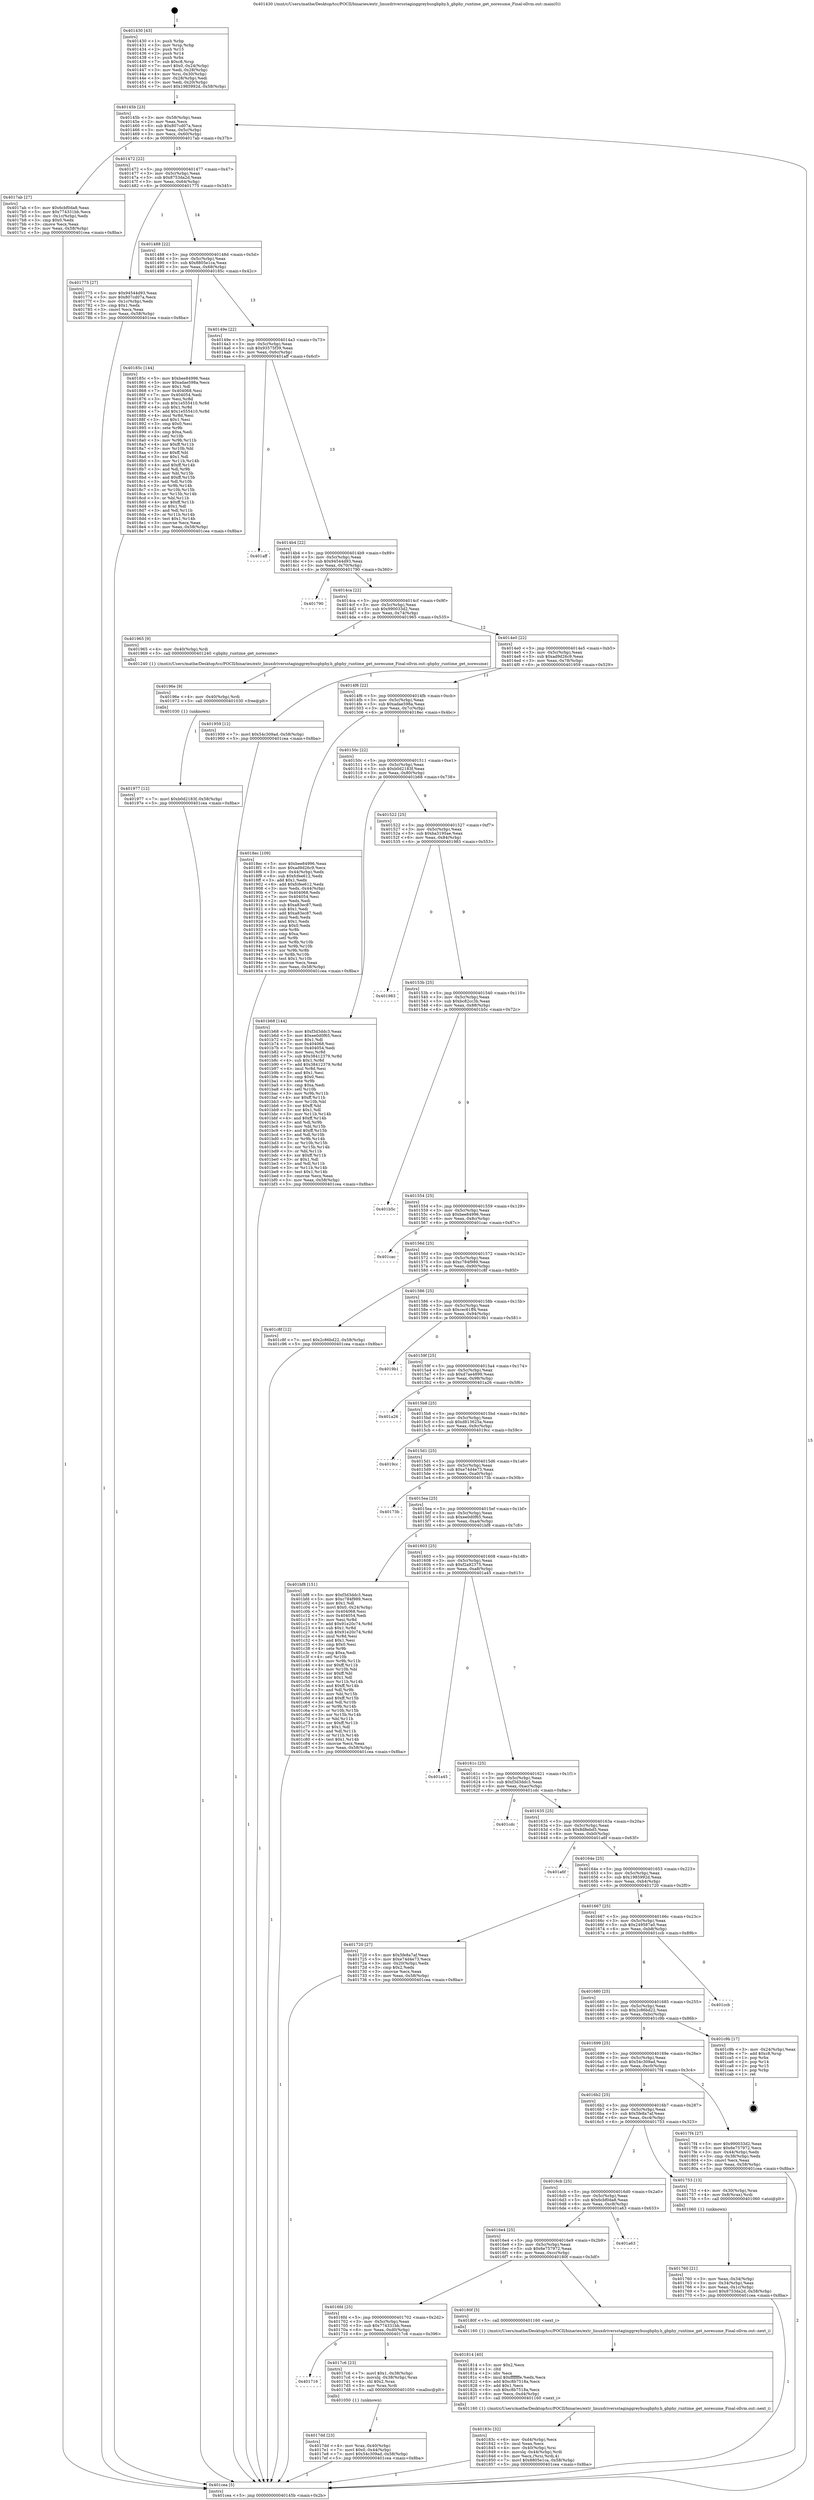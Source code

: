 digraph "0x401430" {
  label = "0x401430 (/mnt/c/Users/mathe/Desktop/tcc/POCII/binaries/extr_linuxdriversstaginggreybusgbphy.h_gbphy_runtime_get_noresume_Final-ollvm.out::main(0))"
  labelloc = "t"
  node[shape=record]

  Entry [label="",width=0.3,height=0.3,shape=circle,fillcolor=black,style=filled]
  "0x40145b" [label="{
     0x40145b [23]\l
     | [instrs]\l
     &nbsp;&nbsp;0x40145b \<+3\>: mov -0x58(%rbp),%eax\l
     &nbsp;&nbsp;0x40145e \<+2\>: mov %eax,%ecx\l
     &nbsp;&nbsp;0x401460 \<+6\>: sub $0x807cd07a,%ecx\l
     &nbsp;&nbsp;0x401466 \<+3\>: mov %eax,-0x5c(%rbp)\l
     &nbsp;&nbsp;0x401469 \<+3\>: mov %ecx,-0x60(%rbp)\l
     &nbsp;&nbsp;0x40146c \<+6\>: je 00000000004017ab \<main+0x37b\>\l
  }"]
  "0x4017ab" [label="{
     0x4017ab [27]\l
     | [instrs]\l
     &nbsp;&nbsp;0x4017ab \<+5\>: mov $0x6cbf0da8,%eax\l
     &nbsp;&nbsp;0x4017b0 \<+5\>: mov $0x774331bb,%ecx\l
     &nbsp;&nbsp;0x4017b5 \<+3\>: mov -0x1c(%rbp),%edx\l
     &nbsp;&nbsp;0x4017b8 \<+3\>: cmp $0x0,%edx\l
     &nbsp;&nbsp;0x4017bb \<+3\>: cmove %ecx,%eax\l
     &nbsp;&nbsp;0x4017be \<+3\>: mov %eax,-0x58(%rbp)\l
     &nbsp;&nbsp;0x4017c1 \<+5\>: jmp 0000000000401cea \<main+0x8ba\>\l
  }"]
  "0x401472" [label="{
     0x401472 [22]\l
     | [instrs]\l
     &nbsp;&nbsp;0x401472 \<+5\>: jmp 0000000000401477 \<main+0x47\>\l
     &nbsp;&nbsp;0x401477 \<+3\>: mov -0x5c(%rbp),%eax\l
     &nbsp;&nbsp;0x40147a \<+5\>: sub $0x8753da2d,%eax\l
     &nbsp;&nbsp;0x40147f \<+3\>: mov %eax,-0x64(%rbp)\l
     &nbsp;&nbsp;0x401482 \<+6\>: je 0000000000401775 \<main+0x345\>\l
  }"]
  Exit [label="",width=0.3,height=0.3,shape=circle,fillcolor=black,style=filled,peripheries=2]
  "0x401775" [label="{
     0x401775 [27]\l
     | [instrs]\l
     &nbsp;&nbsp;0x401775 \<+5\>: mov $0x94544d93,%eax\l
     &nbsp;&nbsp;0x40177a \<+5\>: mov $0x807cd07a,%ecx\l
     &nbsp;&nbsp;0x40177f \<+3\>: mov -0x1c(%rbp),%edx\l
     &nbsp;&nbsp;0x401782 \<+3\>: cmp $0x1,%edx\l
     &nbsp;&nbsp;0x401785 \<+3\>: cmovl %ecx,%eax\l
     &nbsp;&nbsp;0x401788 \<+3\>: mov %eax,-0x58(%rbp)\l
     &nbsp;&nbsp;0x40178b \<+5\>: jmp 0000000000401cea \<main+0x8ba\>\l
  }"]
  "0x401488" [label="{
     0x401488 [22]\l
     | [instrs]\l
     &nbsp;&nbsp;0x401488 \<+5\>: jmp 000000000040148d \<main+0x5d\>\l
     &nbsp;&nbsp;0x40148d \<+3\>: mov -0x5c(%rbp),%eax\l
     &nbsp;&nbsp;0x401490 \<+5\>: sub $0x8805e1ca,%eax\l
     &nbsp;&nbsp;0x401495 \<+3\>: mov %eax,-0x68(%rbp)\l
     &nbsp;&nbsp;0x401498 \<+6\>: je 000000000040185c \<main+0x42c\>\l
  }"]
  "0x401977" [label="{
     0x401977 [12]\l
     | [instrs]\l
     &nbsp;&nbsp;0x401977 \<+7\>: movl $0xb0d2183f,-0x58(%rbp)\l
     &nbsp;&nbsp;0x40197e \<+5\>: jmp 0000000000401cea \<main+0x8ba\>\l
  }"]
  "0x40185c" [label="{
     0x40185c [144]\l
     | [instrs]\l
     &nbsp;&nbsp;0x40185c \<+5\>: mov $0xbee84996,%eax\l
     &nbsp;&nbsp;0x401861 \<+5\>: mov $0xadae598a,%ecx\l
     &nbsp;&nbsp;0x401866 \<+2\>: mov $0x1,%dl\l
     &nbsp;&nbsp;0x401868 \<+7\>: mov 0x404068,%esi\l
     &nbsp;&nbsp;0x40186f \<+7\>: mov 0x404054,%edi\l
     &nbsp;&nbsp;0x401876 \<+3\>: mov %esi,%r8d\l
     &nbsp;&nbsp;0x401879 \<+7\>: sub $0x1e555410,%r8d\l
     &nbsp;&nbsp;0x401880 \<+4\>: sub $0x1,%r8d\l
     &nbsp;&nbsp;0x401884 \<+7\>: add $0x1e555410,%r8d\l
     &nbsp;&nbsp;0x40188b \<+4\>: imul %r8d,%esi\l
     &nbsp;&nbsp;0x40188f \<+3\>: and $0x1,%esi\l
     &nbsp;&nbsp;0x401892 \<+3\>: cmp $0x0,%esi\l
     &nbsp;&nbsp;0x401895 \<+4\>: sete %r9b\l
     &nbsp;&nbsp;0x401899 \<+3\>: cmp $0xa,%edi\l
     &nbsp;&nbsp;0x40189c \<+4\>: setl %r10b\l
     &nbsp;&nbsp;0x4018a0 \<+3\>: mov %r9b,%r11b\l
     &nbsp;&nbsp;0x4018a3 \<+4\>: xor $0xff,%r11b\l
     &nbsp;&nbsp;0x4018a7 \<+3\>: mov %r10b,%bl\l
     &nbsp;&nbsp;0x4018aa \<+3\>: xor $0xff,%bl\l
     &nbsp;&nbsp;0x4018ad \<+3\>: xor $0x1,%dl\l
     &nbsp;&nbsp;0x4018b0 \<+3\>: mov %r11b,%r14b\l
     &nbsp;&nbsp;0x4018b3 \<+4\>: and $0xff,%r14b\l
     &nbsp;&nbsp;0x4018b7 \<+3\>: and %dl,%r9b\l
     &nbsp;&nbsp;0x4018ba \<+3\>: mov %bl,%r15b\l
     &nbsp;&nbsp;0x4018bd \<+4\>: and $0xff,%r15b\l
     &nbsp;&nbsp;0x4018c1 \<+3\>: and %dl,%r10b\l
     &nbsp;&nbsp;0x4018c4 \<+3\>: or %r9b,%r14b\l
     &nbsp;&nbsp;0x4018c7 \<+3\>: or %r10b,%r15b\l
     &nbsp;&nbsp;0x4018ca \<+3\>: xor %r15b,%r14b\l
     &nbsp;&nbsp;0x4018cd \<+3\>: or %bl,%r11b\l
     &nbsp;&nbsp;0x4018d0 \<+4\>: xor $0xff,%r11b\l
     &nbsp;&nbsp;0x4018d4 \<+3\>: or $0x1,%dl\l
     &nbsp;&nbsp;0x4018d7 \<+3\>: and %dl,%r11b\l
     &nbsp;&nbsp;0x4018da \<+3\>: or %r11b,%r14b\l
     &nbsp;&nbsp;0x4018dd \<+4\>: test $0x1,%r14b\l
     &nbsp;&nbsp;0x4018e1 \<+3\>: cmovne %ecx,%eax\l
     &nbsp;&nbsp;0x4018e4 \<+3\>: mov %eax,-0x58(%rbp)\l
     &nbsp;&nbsp;0x4018e7 \<+5\>: jmp 0000000000401cea \<main+0x8ba\>\l
  }"]
  "0x40149e" [label="{
     0x40149e [22]\l
     | [instrs]\l
     &nbsp;&nbsp;0x40149e \<+5\>: jmp 00000000004014a3 \<main+0x73\>\l
     &nbsp;&nbsp;0x4014a3 \<+3\>: mov -0x5c(%rbp),%eax\l
     &nbsp;&nbsp;0x4014a6 \<+5\>: sub $0x93575f39,%eax\l
     &nbsp;&nbsp;0x4014ab \<+3\>: mov %eax,-0x6c(%rbp)\l
     &nbsp;&nbsp;0x4014ae \<+6\>: je 0000000000401aff \<main+0x6cf\>\l
  }"]
  "0x40196e" [label="{
     0x40196e [9]\l
     | [instrs]\l
     &nbsp;&nbsp;0x40196e \<+4\>: mov -0x40(%rbp),%rdi\l
     &nbsp;&nbsp;0x401972 \<+5\>: call 0000000000401030 \<free@plt\>\l
     | [calls]\l
     &nbsp;&nbsp;0x401030 \{1\} (unknown)\l
  }"]
  "0x401aff" [label="{
     0x401aff\l
  }", style=dashed]
  "0x4014b4" [label="{
     0x4014b4 [22]\l
     | [instrs]\l
     &nbsp;&nbsp;0x4014b4 \<+5\>: jmp 00000000004014b9 \<main+0x89\>\l
     &nbsp;&nbsp;0x4014b9 \<+3\>: mov -0x5c(%rbp),%eax\l
     &nbsp;&nbsp;0x4014bc \<+5\>: sub $0x94544d93,%eax\l
     &nbsp;&nbsp;0x4014c1 \<+3\>: mov %eax,-0x70(%rbp)\l
     &nbsp;&nbsp;0x4014c4 \<+6\>: je 0000000000401790 \<main+0x360\>\l
  }"]
  "0x40183c" [label="{
     0x40183c [32]\l
     | [instrs]\l
     &nbsp;&nbsp;0x40183c \<+6\>: mov -0xd4(%rbp),%ecx\l
     &nbsp;&nbsp;0x401842 \<+3\>: imul %eax,%ecx\l
     &nbsp;&nbsp;0x401845 \<+4\>: mov -0x40(%rbp),%rsi\l
     &nbsp;&nbsp;0x401849 \<+4\>: movslq -0x44(%rbp),%rdi\l
     &nbsp;&nbsp;0x40184d \<+3\>: mov %ecx,(%rsi,%rdi,4)\l
     &nbsp;&nbsp;0x401850 \<+7\>: movl $0x8805e1ca,-0x58(%rbp)\l
     &nbsp;&nbsp;0x401857 \<+5\>: jmp 0000000000401cea \<main+0x8ba\>\l
  }"]
  "0x401790" [label="{
     0x401790\l
  }", style=dashed]
  "0x4014ca" [label="{
     0x4014ca [22]\l
     | [instrs]\l
     &nbsp;&nbsp;0x4014ca \<+5\>: jmp 00000000004014cf \<main+0x9f\>\l
     &nbsp;&nbsp;0x4014cf \<+3\>: mov -0x5c(%rbp),%eax\l
     &nbsp;&nbsp;0x4014d2 \<+5\>: sub $0x990033d2,%eax\l
     &nbsp;&nbsp;0x4014d7 \<+3\>: mov %eax,-0x74(%rbp)\l
     &nbsp;&nbsp;0x4014da \<+6\>: je 0000000000401965 \<main+0x535\>\l
  }"]
  "0x401814" [label="{
     0x401814 [40]\l
     | [instrs]\l
     &nbsp;&nbsp;0x401814 \<+5\>: mov $0x2,%ecx\l
     &nbsp;&nbsp;0x401819 \<+1\>: cltd\l
     &nbsp;&nbsp;0x40181a \<+2\>: idiv %ecx\l
     &nbsp;&nbsp;0x40181c \<+6\>: imul $0xfffffffe,%edx,%ecx\l
     &nbsp;&nbsp;0x401822 \<+6\>: add $0xc8b7518a,%ecx\l
     &nbsp;&nbsp;0x401828 \<+3\>: add $0x1,%ecx\l
     &nbsp;&nbsp;0x40182b \<+6\>: sub $0xc8b7518a,%ecx\l
     &nbsp;&nbsp;0x401831 \<+6\>: mov %ecx,-0xd4(%rbp)\l
     &nbsp;&nbsp;0x401837 \<+5\>: call 0000000000401160 \<next_i\>\l
     | [calls]\l
     &nbsp;&nbsp;0x401160 \{1\} (/mnt/c/Users/mathe/Desktop/tcc/POCII/binaries/extr_linuxdriversstaginggreybusgbphy.h_gbphy_runtime_get_noresume_Final-ollvm.out::next_i)\l
  }"]
  "0x401965" [label="{
     0x401965 [9]\l
     | [instrs]\l
     &nbsp;&nbsp;0x401965 \<+4\>: mov -0x40(%rbp),%rdi\l
     &nbsp;&nbsp;0x401969 \<+5\>: call 0000000000401240 \<gbphy_runtime_get_noresume\>\l
     | [calls]\l
     &nbsp;&nbsp;0x401240 \{1\} (/mnt/c/Users/mathe/Desktop/tcc/POCII/binaries/extr_linuxdriversstaginggreybusgbphy.h_gbphy_runtime_get_noresume_Final-ollvm.out::gbphy_runtime_get_noresume)\l
  }"]
  "0x4014e0" [label="{
     0x4014e0 [22]\l
     | [instrs]\l
     &nbsp;&nbsp;0x4014e0 \<+5\>: jmp 00000000004014e5 \<main+0xb5\>\l
     &nbsp;&nbsp;0x4014e5 \<+3\>: mov -0x5c(%rbp),%eax\l
     &nbsp;&nbsp;0x4014e8 \<+5\>: sub $0xad9d26c9,%eax\l
     &nbsp;&nbsp;0x4014ed \<+3\>: mov %eax,-0x78(%rbp)\l
     &nbsp;&nbsp;0x4014f0 \<+6\>: je 0000000000401959 \<main+0x529\>\l
  }"]
  "0x4017dd" [label="{
     0x4017dd [23]\l
     | [instrs]\l
     &nbsp;&nbsp;0x4017dd \<+4\>: mov %rax,-0x40(%rbp)\l
     &nbsp;&nbsp;0x4017e1 \<+7\>: movl $0x0,-0x44(%rbp)\l
     &nbsp;&nbsp;0x4017e8 \<+7\>: movl $0x54c309ad,-0x58(%rbp)\l
     &nbsp;&nbsp;0x4017ef \<+5\>: jmp 0000000000401cea \<main+0x8ba\>\l
  }"]
  "0x401959" [label="{
     0x401959 [12]\l
     | [instrs]\l
     &nbsp;&nbsp;0x401959 \<+7\>: movl $0x54c309ad,-0x58(%rbp)\l
     &nbsp;&nbsp;0x401960 \<+5\>: jmp 0000000000401cea \<main+0x8ba\>\l
  }"]
  "0x4014f6" [label="{
     0x4014f6 [22]\l
     | [instrs]\l
     &nbsp;&nbsp;0x4014f6 \<+5\>: jmp 00000000004014fb \<main+0xcb\>\l
     &nbsp;&nbsp;0x4014fb \<+3\>: mov -0x5c(%rbp),%eax\l
     &nbsp;&nbsp;0x4014fe \<+5\>: sub $0xadae598a,%eax\l
     &nbsp;&nbsp;0x401503 \<+3\>: mov %eax,-0x7c(%rbp)\l
     &nbsp;&nbsp;0x401506 \<+6\>: je 00000000004018ec \<main+0x4bc\>\l
  }"]
  "0x401716" [label="{
     0x401716\l
  }", style=dashed]
  "0x4018ec" [label="{
     0x4018ec [109]\l
     | [instrs]\l
     &nbsp;&nbsp;0x4018ec \<+5\>: mov $0xbee84996,%eax\l
     &nbsp;&nbsp;0x4018f1 \<+5\>: mov $0xad9d26c9,%ecx\l
     &nbsp;&nbsp;0x4018f6 \<+3\>: mov -0x44(%rbp),%edx\l
     &nbsp;&nbsp;0x4018f9 \<+6\>: sub $0xfcfee612,%edx\l
     &nbsp;&nbsp;0x4018ff \<+3\>: add $0x1,%edx\l
     &nbsp;&nbsp;0x401902 \<+6\>: add $0xfcfee612,%edx\l
     &nbsp;&nbsp;0x401908 \<+3\>: mov %edx,-0x44(%rbp)\l
     &nbsp;&nbsp;0x40190b \<+7\>: mov 0x404068,%edx\l
     &nbsp;&nbsp;0x401912 \<+7\>: mov 0x404054,%esi\l
     &nbsp;&nbsp;0x401919 \<+2\>: mov %edx,%edi\l
     &nbsp;&nbsp;0x40191b \<+6\>: sub $0xa83ec87,%edi\l
     &nbsp;&nbsp;0x401921 \<+3\>: sub $0x1,%edi\l
     &nbsp;&nbsp;0x401924 \<+6\>: add $0xa83ec87,%edi\l
     &nbsp;&nbsp;0x40192a \<+3\>: imul %edi,%edx\l
     &nbsp;&nbsp;0x40192d \<+3\>: and $0x1,%edx\l
     &nbsp;&nbsp;0x401930 \<+3\>: cmp $0x0,%edx\l
     &nbsp;&nbsp;0x401933 \<+4\>: sete %r8b\l
     &nbsp;&nbsp;0x401937 \<+3\>: cmp $0xa,%esi\l
     &nbsp;&nbsp;0x40193a \<+4\>: setl %r9b\l
     &nbsp;&nbsp;0x40193e \<+3\>: mov %r8b,%r10b\l
     &nbsp;&nbsp;0x401941 \<+3\>: and %r9b,%r10b\l
     &nbsp;&nbsp;0x401944 \<+3\>: xor %r9b,%r8b\l
     &nbsp;&nbsp;0x401947 \<+3\>: or %r8b,%r10b\l
     &nbsp;&nbsp;0x40194a \<+4\>: test $0x1,%r10b\l
     &nbsp;&nbsp;0x40194e \<+3\>: cmovne %ecx,%eax\l
     &nbsp;&nbsp;0x401951 \<+3\>: mov %eax,-0x58(%rbp)\l
     &nbsp;&nbsp;0x401954 \<+5\>: jmp 0000000000401cea \<main+0x8ba\>\l
  }"]
  "0x40150c" [label="{
     0x40150c [22]\l
     | [instrs]\l
     &nbsp;&nbsp;0x40150c \<+5\>: jmp 0000000000401511 \<main+0xe1\>\l
     &nbsp;&nbsp;0x401511 \<+3\>: mov -0x5c(%rbp),%eax\l
     &nbsp;&nbsp;0x401514 \<+5\>: sub $0xb0d2183f,%eax\l
     &nbsp;&nbsp;0x401519 \<+3\>: mov %eax,-0x80(%rbp)\l
     &nbsp;&nbsp;0x40151c \<+6\>: je 0000000000401b68 \<main+0x738\>\l
  }"]
  "0x4017c6" [label="{
     0x4017c6 [23]\l
     | [instrs]\l
     &nbsp;&nbsp;0x4017c6 \<+7\>: movl $0x1,-0x38(%rbp)\l
     &nbsp;&nbsp;0x4017cd \<+4\>: movslq -0x38(%rbp),%rax\l
     &nbsp;&nbsp;0x4017d1 \<+4\>: shl $0x2,%rax\l
     &nbsp;&nbsp;0x4017d5 \<+3\>: mov %rax,%rdi\l
     &nbsp;&nbsp;0x4017d8 \<+5\>: call 0000000000401050 \<malloc@plt\>\l
     | [calls]\l
     &nbsp;&nbsp;0x401050 \{1\} (unknown)\l
  }"]
  "0x401b68" [label="{
     0x401b68 [144]\l
     | [instrs]\l
     &nbsp;&nbsp;0x401b68 \<+5\>: mov $0xf3d3ddc3,%eax\l
     &nbsp;&nbsp;0x401b6d \<+5\>: mov $0xee0d0f65,%ecx\l
     &nbsp;&nbsp;0x401b72 \<+2\>: mov $0x1,%dl\l
     &nbsp;&nbsp;0x401b74 \<+7\>: mov 0x404068,%esi\l
     &nbsp;&nbsp;0x401b7b \<+7\>: mov 0x404054,%edi\l
     &nbsp;&nbsp;0x401b82 \<+3\>: mov %esi,%r8d\l
     &nbsp;&nbsp;0x401b85 \<+7\>: sub $0x38412379,%r8d\l
     &nbsp;&nbsp;0x401b8c \<+4\>: sub $0x1,%r8d\l
     &nbsp;&nbsp;0x401b90 \<+7\>: add $0x38412379,%r8d\l
     &nbsp;&nbsp;0x401b97 \<+4\>: imul %r8d,%esi\l
     &nbsp;&nbsp;0x401b9b \<+3\>: and $0x1,%esi\l
     &nbsp;&nbsp;0x401b9e \<+3\>: cmp $0x0,%esi\l
     &nbsp;&nbsp;0x401ba1 \<+4\>: sete %r9b\l
     &nbsp;&nbsp;0x401ba5 \<+3\>: cmp $0xa,%edi\l
     &nbsp;&nbsp;0x401ba8 \<+4\>: setl %r10b\l
     &nbsp;&nbsp;0x401bac \<+3\>: mov %r9b,%r11b\l
     &nbsp;&nbsp;0x401baf \<+4\>: xor $0xff,%r11b\l
     &nbsp;&nbsp;0x401bb3 \<+3\>: mov %r10b,%bl\l
     &nbsp;&nbsp;0x401bb6 \<+3\>: xor $0xff,%bl\l
     &nbsp;&nbsp;0x401bb9 \<+3\>: xor $0x1,%dl\l
     &nbsp;&nbsp;0x401bbc \<+3\>: mov %r11b,%r14b\l
     &nbsp;&nbsp;0x401bbf \<+4\>: and $0xff,%r14b\l
     &nbsp;&nbsp;0x401bc3 \<+3\>: and %dl,%r9b\l
     &nbsp;&nbsp;0x401bc6 \<+3\>: mov %bl,%r15b\l
     &nbsp;&nbsp;0x401bc9 \<+4\>: and $0xff,%r15b\l
     &nbsp;&nbsp;0x401bcd \<+3\>: and %dl,%r10b\l
     &nbsp;&nbsp;0x401bd0 \<+3\>: or %r9b,%r14b\l
     &nbsp;&nbsp;0x401bd3 \<+3\>: or %r10b,%r15b\l
     &nbsp;&nbsp;0x401bd6 \<+3\>: xor %r15b,%r14b\l
     &nbsp;&nbsp;0x401bd9 \<+3\>: or %bl,%r11b\l
     &nbsp;&nbsp;0x401bdc \<+4\>: xor $0xff,%r11b\l
     &nbsp;&nbsp;0x401be0 \<+3\>: or $0x1,%dl\l
     &nbsp;&nbsp;0x401be3 \<+3\>: and %dl,%r11b\l
     &nbsp;&nbsp;0x401be6 \<+3\>: or %r11b,%r14b\l
     &nbsp;&nbsp;0x401be9 \<+4\>: test $0x1,%r14b\l
     &nbsp;&nbsp;0x401bed \<+3\>: cmovne %ecx,%eax\l
     &nbsp;&nbsp;0x401bf0 \<+3\>: mov %eax,-0x58(%rbp)\l
     &nbsp;&nbsp;0x401bf3 \<+5\>: jmp 0000000000401cea \<main+0x8ba\>\l
  }"]
  "0x401522" [label="{
     0x401522 [25]\l
     | [instrs]\l
     &nbsp;&nbsp;0x401522 \<+5\>: jmp 0000000000401527 \<main+0xf7\>\l
     &nbsp;&nbsp;0x401527 \<+3\>: mov -0x5c(%rbp),%eax\l
     &nbsp;&nbsp;0x40152a \<+5\>: sub $0xba3195ae,%eax\l
     &nbsp;&nbsp;0x40152f \<+6\>: mov %eax,-0x84(%rbp)\l
     &nbsp;&nbsp;0x401535 \<+6\>: je 0000000000401983 \<main+0x553\>\l
  }"]
  "0x4016fd" [label="{
     0x4016fd [25]\l
     | [instrs]\l
     &nbsp;&nbsp;0x4016fd \<+5\>: jmp 0000000000401702 \<main+0x2d2\>\l
     &nbsp;&nbsp;0x401702 \<+3\>: mov -0x5c(%rbp),%eax\l
     &nbsp;&nbsp;0x401705 \<+5\>: sub $0x774331bb,%eax\l
     &nbsp;&nbsp;0x40170a \<+6\>: mov %eax,-0xd0(%rbp)\l
     &nbsp;&nbsp;0x401710 \<+6\>: je 00000000004017c6 \<main+0x396\>\l
  }"]
  "0x401983" [label="{
     0x401983\l
  }", style=dashed]
  "0x40153b" [label="{
     0x40153b [25]\l
     | [instrs]\l
     &nbsp;&nbsp;0x40153b \<+5\>: jmp 0000000000401540 \<main+0x110\>\l
     &nbsp;&nbsp;0x401540 \<+3\>: mov -0x5c(%rbp),%eax\l
     &nbsp;&nbsp;0x401543 \<+5\>: sub $0xbc82cc3b,%eax\l
     &nbsp;&nbsp;0x401548 \<+6\>: mov %eax,-0x88(%rbp)\l
     &nbsp;&nbsp;0x40154e \<+6\>: je 0000000000401b5c \<main+0x72c\>\l
  }"]
  "0x40180f" [label="{
     0x40180f [5]\l
     | [instrs]\l
     &nbsp;&nbsp;0x40180f \<+5\>: call 0000000000401160 \<next_i\>\l
     | [calls]\l
     &nbsp;&nbsp;0x401160 \{1\} (/mnt/c/Users/mathe/Desktop/tcc/POCII/binaries/extr_linuxdriversstaginggreybusgbphy.h_gbphy_runtime_get_noresume_Final-ollvm.out::next_i)\l
  }"]
  "0x401b5c" [label="{
     0x401b5c\l
  }", style=dashed]
  "0x401554" [label="{
     0x401554 [25]\l
     | [instrs]\l
     &nbsp;&nbsp;0x401554 \<+5\>: jmp 0000000000401559 \<main+0x129\>\l
     &nbsp;&nbsp;0x401559 \<+3\>: mov -0x5c(%rbp),%eax\l
     &nbsp;&nbsp;0x40155c \<+5\>: sub $0xbee84996,%eax\l
     &nbsp;&nbsp;0x401561 \<+6\>: mov %eax,-0x8c(%rbp)\l
     &nbsp;&nbsp;0x401567 \<+6\>: je 0000000000401cac \<main+0x87c\>\l
  }"]
  "0x4016e4" [label="{
     0x4016e4 [25]\l
     | [instrs]\l
     &nbsp;&nbsp;0x4016e4 \<+5\>: jmp 00000000004016e9 \<main+0x2b9\>\l
     &nbsp;&nbsp;0x4016e9 \<+3\>: mov -0x5c(%rbp),%eax\l
     &nbsp;&nbsp;0x4016ec \<+5\>: sub $0x6e757972,%eax\l
     &nbsp;&nbsp;0x4016f1 \<+6\>: mov %eax,-0xcc(%rbp)\l
     &nbsp;&nbsp;0x4016f7 \<+6\>: je 000000000040180f \<main+0x3df\>\l
  }"]
  "0x401cac" [label="{
     0x401cac\l
  }", style=dashed]
  "0x40156d" [label="{
     0x40156d [25]\l
     | [instrs]\l
     &nbsp;&nbsp;0x40156d \<+5\>: jmp 0000000000401572 \<main+0x142\>\l
     &nbsp;&nbsp;0x401572 \<+3\>: mov -0x5c(%rbp),%eax\l
     &nbsp;&nbsp;0x401575 \<+5\>: sub $0xc784f989,%eax\l
     &nbsp;&nbsp;0x40157a \<+6\>: mov %eax,-0x90(%rbp)\l
     &nbsp;&nbsp;0x401580 \<+6\>: je 0000000000401c8f \<main+0x85f\>\l
  }"]
  "0x401a63" [label="{
     0x401a63\l
  }", style=dashed]
  "0x401c8f" [label="{
     0x401c8f [12]\l
     | [instrs]\l
     &nbsp;&nbsp;0x401c8f \<+7\>: movl $0x2c86bd22,-0x58(%rbp)\l
     &nbsp;&nbsp;0x401c96 \<+5\>: jmp 0000000000401cea \<main+0x8ba\>\l
  }"]
  "0x401586" [label="{
     0x401586 [25]\l
     | [instrs]\l
     &nbsp;&nbsp;0x401586 \<+5\>: jmp 000000000040158b \<main+0x15b\>\l
     &nbsp;&nbsp;0x40158b \<+3\>: mov -0x5c(%rbp),%eax\l
     &nbsp;&nbsp;0x40158e \<+5\>: sub $0xcec61ff4,%eax\l
     &nbsp;&nbsp;0x401593 \<+6\>: mov %eax,-0x94(%rbp)\l
     &nbsp;&nbsp;0x401599 \<+6\>: je 00000000004019b1 \<main+0x581\>\l
  }"]
  "0x401760" [label="{
     0x401760 [21]\l
     | [instrs]\l
     &nbsp;&nbsp;0x401760 \<+3\>: mov %eax,-0x34(%rbp)\l
     &nbsp;&nbsp;0x401763 \<+3\>: mov -0x34(%rbp),%eax\l
     &nbsp;&nbsp;0x401766 \<+3\>: mov %eax,-0x1c(%rbp)\l
     &nbsp;&nbsp;0x401769 \<+7\>: movl $0x8753da2d,-0x58(%rbp)\l
     &nbsp;&nbsp;0x401770 \<+5\>: jmp 0000000000401cea \<main+0x8ba\>\l
  }"]
  "0x4019b1" [label="{
     0x4019b1\l
  }", style=dashed]
  "0x40159f" [label="{
     0x40159f [25]\l
     | [instrs]\l
     &nbsp;&nbsp;0x40159f \<+5\>: jmp 00000000004015a4 \<main+0x174\>\l
     &nbsp;&nbsp;0x4015a4 \<+3\>: mov -0x5c(%rbp),%eax\l
     &nbsp;&nbsp;0x4015a7 \<+5\>: sub $0xd7ae4899,%eax\l
     &nbsp;&nbsp;0x4015ac \<+6\>: mov %eax,-0x98(%rbp)\l
     &nbsp;&nbsp;0x4015b2 \<+6\>: je 0000000000401a26 \<main+0x5f6\>\l
  }"]
  "0x4016cb" [label="{
     0x4016cb [25]\l
     | [instrs]\l
     &nbsp;&nbsp;0x4016cb \<+5\>: jmp 00000000004016d0 \<main+0x2a0\>\l
     &nbsp;&nbsp;0x4016d0 \<+3\>: mov -0x5c(%rbp),%eax\l
     &nbsp;&nbsp;0x4016d3 \<+5\>: sub $0x6cbf0da8,%eax\l
     &nbsp;&nbsp;0x4016d8 \<+6\>: mov %eax,-0xc8(%rbp)\l
     &nbsp;&nbsp;0x4016de \<+6\>: je 0000000000401a63 \<main+0x633\>\l
  }"]
  "0x401a26" [label="{
     0x401a26\l
  }", style=dashed]
  "0x4015b8" [label="{
     0x4015b8 [25]\l
     | [instrs]\l
     &nbsp;&nbsp;0x4015b8 \<+5\>: jmp 00000000004015bd \<main+0x18d\>\l
     &nbsp;&nbsp;0x4015bd \<+3\>: mov -0x5c(%rbp),%eax\l
     &nbsp;&nbsp;0x4015c0 \<+5\>: sub $0xd813625a,%eax\l
     &nbsp;&nbsp;0x4015c5 \<+6\>: mov %eax,-0x9c(%rbp)\l
     &nbsp;&nbsp;0x4015cb \<+6\>: je 00000000004019cc \<main+0x59c\>\l
  }"]
  "0x401753" [label="{
     0x401753 [13]\l
     | [instrs]\l
     &nbsp;&nbsp;0x401753 \<+4\>: mov -0x30(%rbp),%rax\l
     &nbsp;&nbsp;0x401757 \<+4\>: mov 0x8(%rax),%rdi\l
     &nbsp;&nbsp;0x40175b \<+5\>: call 0000000000401060 \<atoi@plt\>\l
     | [calls]\l
     &nbsp;&nbsp;0x401060 \{1\} (unknown)\l
  }"]
  "0x4019cc" [label="{
     0x4019cc\l
  }", style=dashed]
  "0x4015d1" [label="{
     0x4015d1 [25]\l
     | [instrs]\l
     &nbsp;&nbsp;0x4015d1 \<+5\>: jmp 00000000004015d6 \<main+0x1a6\>\l
     &nbsp;&nbsp;0x4015d6 \<+3\>: mov -0x5c(%rbp),%eax\l
     &nbsp;&nbsp;0x4015d9 \<+5\>: sub $0xe74d4e73,%eax\l
     &nbsp;&nbsp;0x4015de \<+6\>: mov %eax,-0xa0(%rbp)\l
     &nbsp;&nbsp;0x4015e4 \<+6\>: je 000000000040173b \<main+0x30b\>\l
  }"]
  "0x4016b2" [label="{
     0x4016b2 [25]\l
     | [instrs]\l
     &nbsp;&nbsp;0x4016b2 \<+5\>: jmp 00000000004016b7 \<main+0x287\>\l
     &nbsp;&nbsp;0x4016b7 \<+3\>: mov -0x5c(%rbp),%eax\l
     &nbsp;&nbsp;0x4016ba \<+5\>: sub $0x5fe8a7af,%eax\l
     &nbsp;&nbsp;0x4016bf \<+6\>: mov %eax,-0xc4(%rbp)\l
     &nbsp;&nbsp;0x4016c5 \<+6\>: je 0000000000401753 \<main+0x323\>\l
  }"]
  "0x40173b" [label="{
     0x40173b\l
  }", style=dashed]
  "0x4015ea" [label="{
     0x4015ea [25]\l
     | [instrs]\l
     &nbsp;&nbsp;0x4015ea \<+5\>: jmp 00000000004015ef \<main+0x1bf\>\l
     &nbsp;&nbsp;0x4015ef \<+3\>: mov -0x5c(%rbp),%eax\l
     &nbsp;&nbsp;0x4015f2 \<+5\>: sub $0xee0d0f65,%eax\l
     &nbsp;&nbsp;0x4015f7 \<+6\>: mov %eax,-0xa4(%rbp)\l
     &nbsp;&nbsp;0x4015fd \<+6\>: je 0000000000401bf8 \<main+0x7c8\>\l
  }"]
  "0x4017f4" [label="{
     0x4017f4 [27]\l
     | [instrs]\l
     &nbsp;&nbsp;0x4017f4 \<+5\>: mov $0x990033d2,%eax\l
     &nbsp;&nbsp;0x4017f9 \<+5\>: mov $0x6e757972,%ecx\l
     &nbsp;&nbsp;0x4017fe \<+3\>: mov -0x44(%rbp),%edx\l
     &nbsp;&nbsp;0x401801 \<+3\>: cmp -0x38(%rbp),%edx\l
     &nbsp;&nbsp;0x401804 \<+3\>: cmovl %ecx,%eax\l
     &nbsp;&nbsp;0x401807 \<+3\>: mov %eax,-0x58(%rbp)\l
     &nbsp;&nbsp;0x40180a \<+5\>: jmp 0000000000401cea \<main+0x8ba\>\l
  }"]
  "0x401bf8" [label="{
     0x401bf8 [151]\l
     | [instrs]\l
     &nbsp;&nbsp;0x401bf8 \<+5\>: mov $0xf3d3ddc3,%eax\l
     &nbsp;&nbsp;0x401bfd \<+5\>: mov $0xc784f989,%ecx\l
     &nbsp;&nbsp;0x401c02 \<+2\>: mov $0x1,%dl\l
     &nbsp;&nbsp;0x401c04 \<+7\>: movl $0x0,-0x24(%rbp)\l
     &nbsp;&nbsp;0x401c0b \<+7\>: mov 0x404068,%esi\l
     &nbsp;&nbsp;0x401c12 \<+7\>: mov 0x404054,%edi\l
     &nbsp;&nbsp;0x401c19 \<+3\>: mov %esi,%r8d\l
     &nbsp;&nbsp;0x401c1c \<+7\>: add $0x91e20c74,%r8d\l
     &nbsp;&nbsp;0x401c23 \<+4\>: sub $0x1,%r8d\l
     &nbsp;&nbsp;0x401c27 \<+7\>: sub $0x91e20c74,%r8d\l
     &nbsp;&nbsp;0x401c2e \<+4\>: imul %r8d,%esi\l
     &nbsp;&nbsp;0x401c32 \<+3\>: and $0x1,%esi\l
     &nbsp;&nbsp;0x401c35 \<+3\>: cmp $0x0,%esi\l
     &nbsp;&nbsp;0x401c38 \<+4\>: sete %r9b\l
     &nbsp;&nbsp;0x401c3c \<+3\>: cmp $0xa,%edi\l
     &nbsp;&nbsp;0x401c3f \<+4\>: setl %r10b\l
     &nbsp;&nbsp;0x401c43 \<+3\>: mov %r9b,%r11b\l
     &nbsp;&nbsp;0x401c46 \<+4\>: xor $0xff,%r11b\l
     &nbsp;&nbsp;0x401c4a \<+3\>: mov %r10b,%bl\l
     &nbsp;&nbsp;0x401c4d \<+3\>: xor $0xff,%bl\l
     &nbsp;&nbsp;0x401c50 \<+3\>: xor $0x1,%dl\l
     &nbsp;&nbsp;0x401c53 \<+3\>: mov %r11b,%r14b\l
     &nbsp;&nbsp;0x401c56 \<+4\>: and $0xff,%r14b\l
     &nbsp;&nbsp;0x401c5a \<+3\>: and %dl,%r9b\l
     &nbsp;&nbsp;0x401c5d \<+3\>: mov %bl,%r15b\l
     &nbsp;&nbsp;0x401c60 \<+4\>: and $0xff,%r15b\l
     &nbsp;&nbsp;0x401c64 \<+3\>: and %dl,%r10b\l
     &nbsp;&nbsp;0x401c67 \<+3\>: or %r9b,%r14b\l
     &nbsp;&nbsp;0x401c6a \<+3\>: or %r10b,%r15b\l
     &nbsp;&nbsp;0x401c6d \<+3\>: xor %r15b,%r14b\l
     &nbsp;&nbsp;0x401c70 \<+3\>: or %bl,%r11b\l
     &nbsp;&nbsp;0x401c73 \<+4\>: xor $0xff,%r11b\l
     &nbsp;&nbsp;0x401c77 \<+3\>: or $0x1,%dl\l
     &nbsp;&nbsp;0x401c7a \<+3\>: and %dl,%r11b\l
     &nbsp;&nbsp;0x401c7d \<+3\>: or %r11b,%r14b\l
     &nbsp;&nbsp;0x401c80 \<+4\>: test $0x1,%r14b\l
     &nbsp;&nbsp;0x401c84 \<+3\>: cmovne %ecx,%eax\l
     &nbsp;&nbsp;0x401c87 \<+3\>: mov %eax,-0x58(%rbp)\l
     &nbsp;&nbsp;0x401c8a \<+5\>: jmp 0000000000401cea \<main+0x8ba\>\l
  }"]
  "0x401603" [label="{
     0x401603 [25]\l
     | [instrs]\l
     &nbsp;&nbsp;0x401603 \<+5\>: jmp 0000000000401608 \<main+0x1d8\>\l
     &nbsp;&nbsp;0x401608 \<+3\>: mov -0x5c(%rbp),%eax\l
     &nbsp;&nbsp;0x40160b \<+5\>: sub $0xf2a92375,%eax\l
     &nbsp;&nbsp;0x401610 \<+6\>: mov %eax,-0xa8(%rbp)\l
     &nbsp;&nbsp;0x401616 \<+6\>: je 0000000000401a45 \<main+0x615\>\l
  }"]
  "0x401699" [label="{
     0x401699 [25]\l
     | [instrs]\l
     &nbsp;&nbsp;0x401699 \<+5\>: jmp 000000000040169e \<main+0x26e\>\l
     &nbsp;&nbsp;0x40169e \<+3\>: mov -0x5c(%rbp),%eax\l
     &nbsp;&nbsp;0x4016a1 \<+5\>: sub $0x54c309ad,%eax\l
     &nbsp;&nbsp;0x4016a6 \<+6\>: mov %eax,-0xc0(%rbp)\l
     &nbsp;&nbsp;0x4016ac \<+6\>: je 00000000004017f4 \<main+0x3c4\>\l
  }"]
  "0x401a45" [label="{
     0x401a45\l
  }", style=dashed]
  "0x40161c" [label="{
     0x40161c [25]\l
     | [instrs]\l
     &nbsp;&nbsp;0x40161c \<+5\>: jmp 0000000000401621 \<main+0x1f1\>\l
     &nbsp;&nbsp;0x401621 \<+3\>: mov -0x5c(%rbp),%eax\l
     &nbsp;&nbsp;0x401624 \<+5\>: sub $0xf3d3ddc3,%eax\l
     &nbsp;&nbsp;0x401629 \<+6\>: mov %eax,-0xac(%rbp)\l
     &nbsp;&nbsp;0x40162f \<+6\>: je 0000000000401cdc \<main+0x8ac\>\l
  }"]
  "0x401c9b" [label="{
     0x401c9b [17]\l
     | [instrs]\l
     &nbsp;&nbsp;0x401c9b \<+3\>: mov -0x24(%rbp),%eax\l
     &nbsp;&nbsp;0x401c9e \<+7\>: add $0xc8,%rsp\l
     &nbsp;&nbsp;0x401ca5 \<+1\>: pop %rbx\l
     &nbsp;&nbsp;0x401ca6 \<+2\>: pop %r14\l
     &nbsp;&nbsp;0x401ca8 \<+2\>: pop %r15\l
     &nbsp;&nbsp;0x401caa \<+1\>: pop %rbp\l
     &nbsp;&nbsp;0x401cab \<+1\>: ret\l
  }"]
  "0x401cdc" [label="{
     0x401cdc\l
  }", style=dashed]
  "0x401635" [label="{
     0x401635 [25]\l
     | [instrs]\l
     &nbsp;&nbsp;0x401635 \<+5\>: jmp 000000000040163a \<main+0x20a\>\l
     &nbsp;&nbsp;0x40163a \<+3\>: mov -0x5c(%rbp),%eax\l
     &nbsp;&nbsp;0x40163d \<+5\>: sub $0x8d8ebd5,%eax\l
     &nbsp;&nbsp;0x401642 \<+6\>: mov %eax,-0xb0(%rbp)\l
     &nbsp;&nbsp;0x401648 \<+6\>: je 0000000000401a6f \<main+0x63f\>\l
  }"]
  "0x401680" [label="{
     0x401680 [25]\l
     | [instrs]\l
     &nbsp;&nbsp;0x401680 \<+5\>: jmp 0000000000401685 \<main+0x255\>\l
     &nbsp;&nbsp;0x401685 \<+3\>: mov -0x5c(%rbp),%eax\l
     &nbsp;&nbsp;0x401688 \<+5\>: sub $0x2c86bd22,%eax\l
     &nbsp;&nbsp;0x40168d \<+6\>: mov %eax,-0xbc(%rbp)\l
     &nbsp;&nbsp;0x401693 \<+6\>: je 0000000000401c9b \<main+0x86b\>\l
  }"]
  "0x401a6f" [label="{
     0x401a6f\l
  }", style=dashed]
  "0x40164e" [label="{
     0x40164e [25]\l
     | [instrs]\l
     &nbsp;&nbsp;0x40164e \<+5\>: jmp 0000000000401653 \<main+0x223\>\l
     &nbsp;&nbsp;0x401653 \<+3\>: mov -0x5c(%rbp),%eax\l
     &nbsp;&nbsp;0x401656 \<+5\>: sub $0x1985992d,%eax\l
     &nbsp;&nbsp;0x40165b \<+6\>: mov %eax,-0xb4(%rbp)\l
     &nbsp;&nbsp;0x401661 \<+6\>: je 0000000000401720 \<main+0x2f0\>\l
  }"]
  "0x401ccb" [label="{
     0x401ccb\l
  }", style=dashed]
  "0x401720" [label="{
     0x401720 [27]\l
     | [instrs]\l
     &nbsp;&nbsp;0x401720 \<+5\>: mov $0x5fe8a7af,%eax\l
     &nbsp;&nbsp;0x401725 \<+5\>: mov $0xe74d4e73,%ecx\l
     &nbsp;&nbsp;0x40172a \<+3\>: mov -0x20(%rbp),%edx\l
     &nbsp;&nbsp;0x40172d \<+3\>: cmp $0x2,%edx\l
     &nbsp;&nbsp;0x401730 \<+3\>: cmovne %ecx,%eax\l
     &nbsp;&nbsp;0x401733 \<+3\>: mov %eax,-0x58(%rbp)\l
     &nbsp;&nbsp;0x401736 \<+5\>: jmp 0000000000401cea \<main+0x8ba\>\l
  }"]
  "0x401667" [label="{
     0x401667 [25]\l
     | [instrs]\l
     &nbsp;&nbsp;0x401667 \<+5\>: jmp 000000000040166c \<main+0x23c\>\l
     &nbsp;&nbsp;0x40166c \<+3\>: mov -0x5c(%rbp),%eax\l
     &nbsp;&nbsp;0x40166f \<+5\>: sub $0x249587a0,%eax\l
     &nbsp;&nbsp;0x401674 \<+6\>: mov %eax,-0xb8(%rbp)\l
     &nbsp;&nbsp;0x40167a \<+6\>: je 0000000000401ccb \<main+0x89b\>\l
  }"]
  "0x401cea" [label="{
     0x401cea [5]\l
     | [instrs]\l
     &nbsp;&nbsp;0x401cea \<+5\>: jmp 000000000040145b \<main+0x2b\>\l
  }"]
  "0x401430" [label="{
     0x401430 [43]\l
     | [instrs]\l
     &nbsp;&nbsp;0x401430 \<+1\>: push %rbp\l
     &nbsp;&nbsp;0x401431 \<+3\>: mov %rsp,%rbp\l
     &nbsp;&nbsp;0x401434 \<+2\>: push %r15\l
     &nbsp;&nbsp;0x401436 \<+2\>: push %r14\l
     &nbsp;&nbsp;0x401438 \<+1\>: push %rbx\l
     &nbsp;&nbsp;0x401439 \<+7\>: sub $0xc8,%rsp\l
     &nbsp;&nbsp;0x401440 \<+7\>: movl $0x0,-0x24(%rbp)\l
     &nbsp;&nbsp;0x401447 \<+3\>: mov %edi,-0x28(%rbp)\l
     &nbsp;&nbsp;0x40144a \<+4\>: mov %rsi,-0x30(%rbp)\l
     &nbsp;&nbsp;0x40144e \<+3\>: mov -0x28(%rbp),%edi\l
     &nbsp;&nbsp;0x401451 \<+3\>: mov %edi,-0x20(%rbp)\l
     &nbsp;&nbsp;0x401454 \<+7\>: movl $0x1985992d,-0x58(%rbp)\l
  }"]
  Entry -> "0x401430" [label=" 1"]
  "0x40145b" -> "0x4017ab" [label=" 1"]
  "0x40145b" -> "0x401472" [label=" 15"]
  "0x401c9b" -> Exit [label=" 1"]
  "0x401472" -> "0x401775" [label=" 1"]
  "0x401472" -> "0x401488" [label=" 14"]
  "0x401c8f" -> "0x401cea" [label=" 1"]
  "0x401488" -> "0x40185c" [label=" 1"]
  "0x401488" -> "0x40149e" [label=" 13"]
  "0x401bf8" -> "0x401cea" [label=" 1"]
  "0x40149e" -> "0x401aff" [label=" 0"]
  "0x40149e" -> "0x4014b4" [label=" 13"]
  "0x401b68" -> "0x401cea" [label=" 1"]
  "0x4014b4" -> "0x401790" [label=" 0"]
  "0x4014b4" -> "0x4014ca" [label=" 13"]
  "0x401977" -> "0x401cea" [label=" 1"]
  "0x4014ca" -> "0x401965" [label=" 1"]
  "0x4014ca" -> "0x4014e0" [label=" 12"]
  "0x40196e" -> "0x401977" [label=" 1"]
  "0x4014e0" -> "0x401959" [label=" 1"]
  "0x4014e0" -> "0x4014f6" [label=" 11"]
  "0x401965" -> "0x40196e" [label=" 1"]
  "0x4014f6" -> "0x4018ec" [label=" 1"]
  "0x4014f6" -> "0x40150c" [label=" 10"]
  "0x401959" -> "0x401cea" [label=" 1"]
  "0x40150c" -> "0x401b68" [label=" 1"]
  "0x40150c" -> "0x401522" [label=" 9"]
  "0x4018ec" -> "0x401cea" [label=" 1"]
  "0x401522" -> "0x401983" [label=" 0"]
  "0x401522" -> "0x40153b" [label=" 9"]
  "0x40183c" -> "0x401cea" [label=" 1"]
  "0x40153b" -> "0x401b5c" [label=" 0"]
  "0x40153b" -> "0x401554" [label=" 9"]
  "0x401814" -> "0x40183c" [label=" 1"]
  "0x401554" -> "0x401cac" [label=" 0"]
  "0x401554" -> "0x40156d" [label=" 9"]
  "0x4017f4" -> "0x401cea" [label=" 2"]
  "0x40156d" -> "0x401c8f" [label=" 1"]
  "0x40156d" -> "0x401586" [label=" 8"]
  "0x4017dd" -> "0x401cea" [label=" 1"]
  "0x401586" -> "0x4019b1" [label=" 0"]
  "0x401586" -> "0x40159f" [label=" 8"]
  "0x4016fd" -> "0x401716" [label=" 0"]
  "0x40159f" -> "0x401a26" [label=" 0"]
  "0x40159f" -> "0x4015b8" [label=" 8"]
  "0x4016fd" -> "0x4017c6" [label=" 1"]
  "0x4015b8" -> "0x4019cc" [label=" 0"]
  "0x4015b8" -> "0x4015d1" [label=" 8"]
  "0x40185c" -> "0x401cea" [label=" 1"]
  "0x4015d1" -> "0x40173b" [label=" 0"]
  "0x4015d1" -> "0x4015ea" [label=" 8"]
  "0x4016e4" -> "0x40180f" [label=" 1"]
  "0x4015ea" -> "0x401bf8" [label=" 1"]
  "0x4015ea" -> "0x401603" [label=" 7"]
  "0x40180f" -> "0x401814" [label=" 1"]
  "0x401603" -> "0x401a45" [label=" 0"]
  "0x401603" -> "0x40161c" [label=" 7"]
  "0x4016cb" -> "0x401a63" [label=" 0"]
  "0x40161c" -> "0x401cdc" [label=" 0"]
  "0x40161c" -> "0x401635" [label=" 7"]
  "0x4017c6" -> "0x4017dd" [label=" 1"]
  "0x401635" -> "0x401a6f" [label=" 0"]
  "0x401635" -> "0x40164e" [label=" 7"]
  "0x401775" -> "0x401cea" [label=" 1"]
  "0x40164e" -> "0x401720" [label=" 1"]
  "0x40164e" -> "0x401667" [label=" 6"]
  "0x401720" -> "0x401cea" [label=" 1"]
  "0x401430" -> "0x40145b" [label=" 1"]
  "0x401cea" -> "0x40145b" [label=" 15"]
  "0x401760" -> "0x401cea" [label=" 1"]
  "0x401667" -> "0x401ccb" [label=" 0"]
  "0x401667" -> "0x401680" [label=" 6"]
  "0x4017ab" -> "0x401cea" [label=" 1"]
  "0x401680" -> "0x401c9b" [label=" 1"]
  "0x401680" -> "0x401699" [label=" 5"]
  "0x4016cb" -> "0x4016e4" [label=" 2"]
  "0x401699" -> "0x4017f4" [label=" 2"]
  "0x401699" -> "0x4016b2" [label=" 3"]
  "0x4016e4" -> "0x4016fd" [label=" 1"]
  "0x4016b2" -> "0x401753" [label=" 1"]
  "0x4016b2" -> "0x4016cb" [label=" 2"]
  "0x401753" -> "0x401760" [label=" 1"]
}

